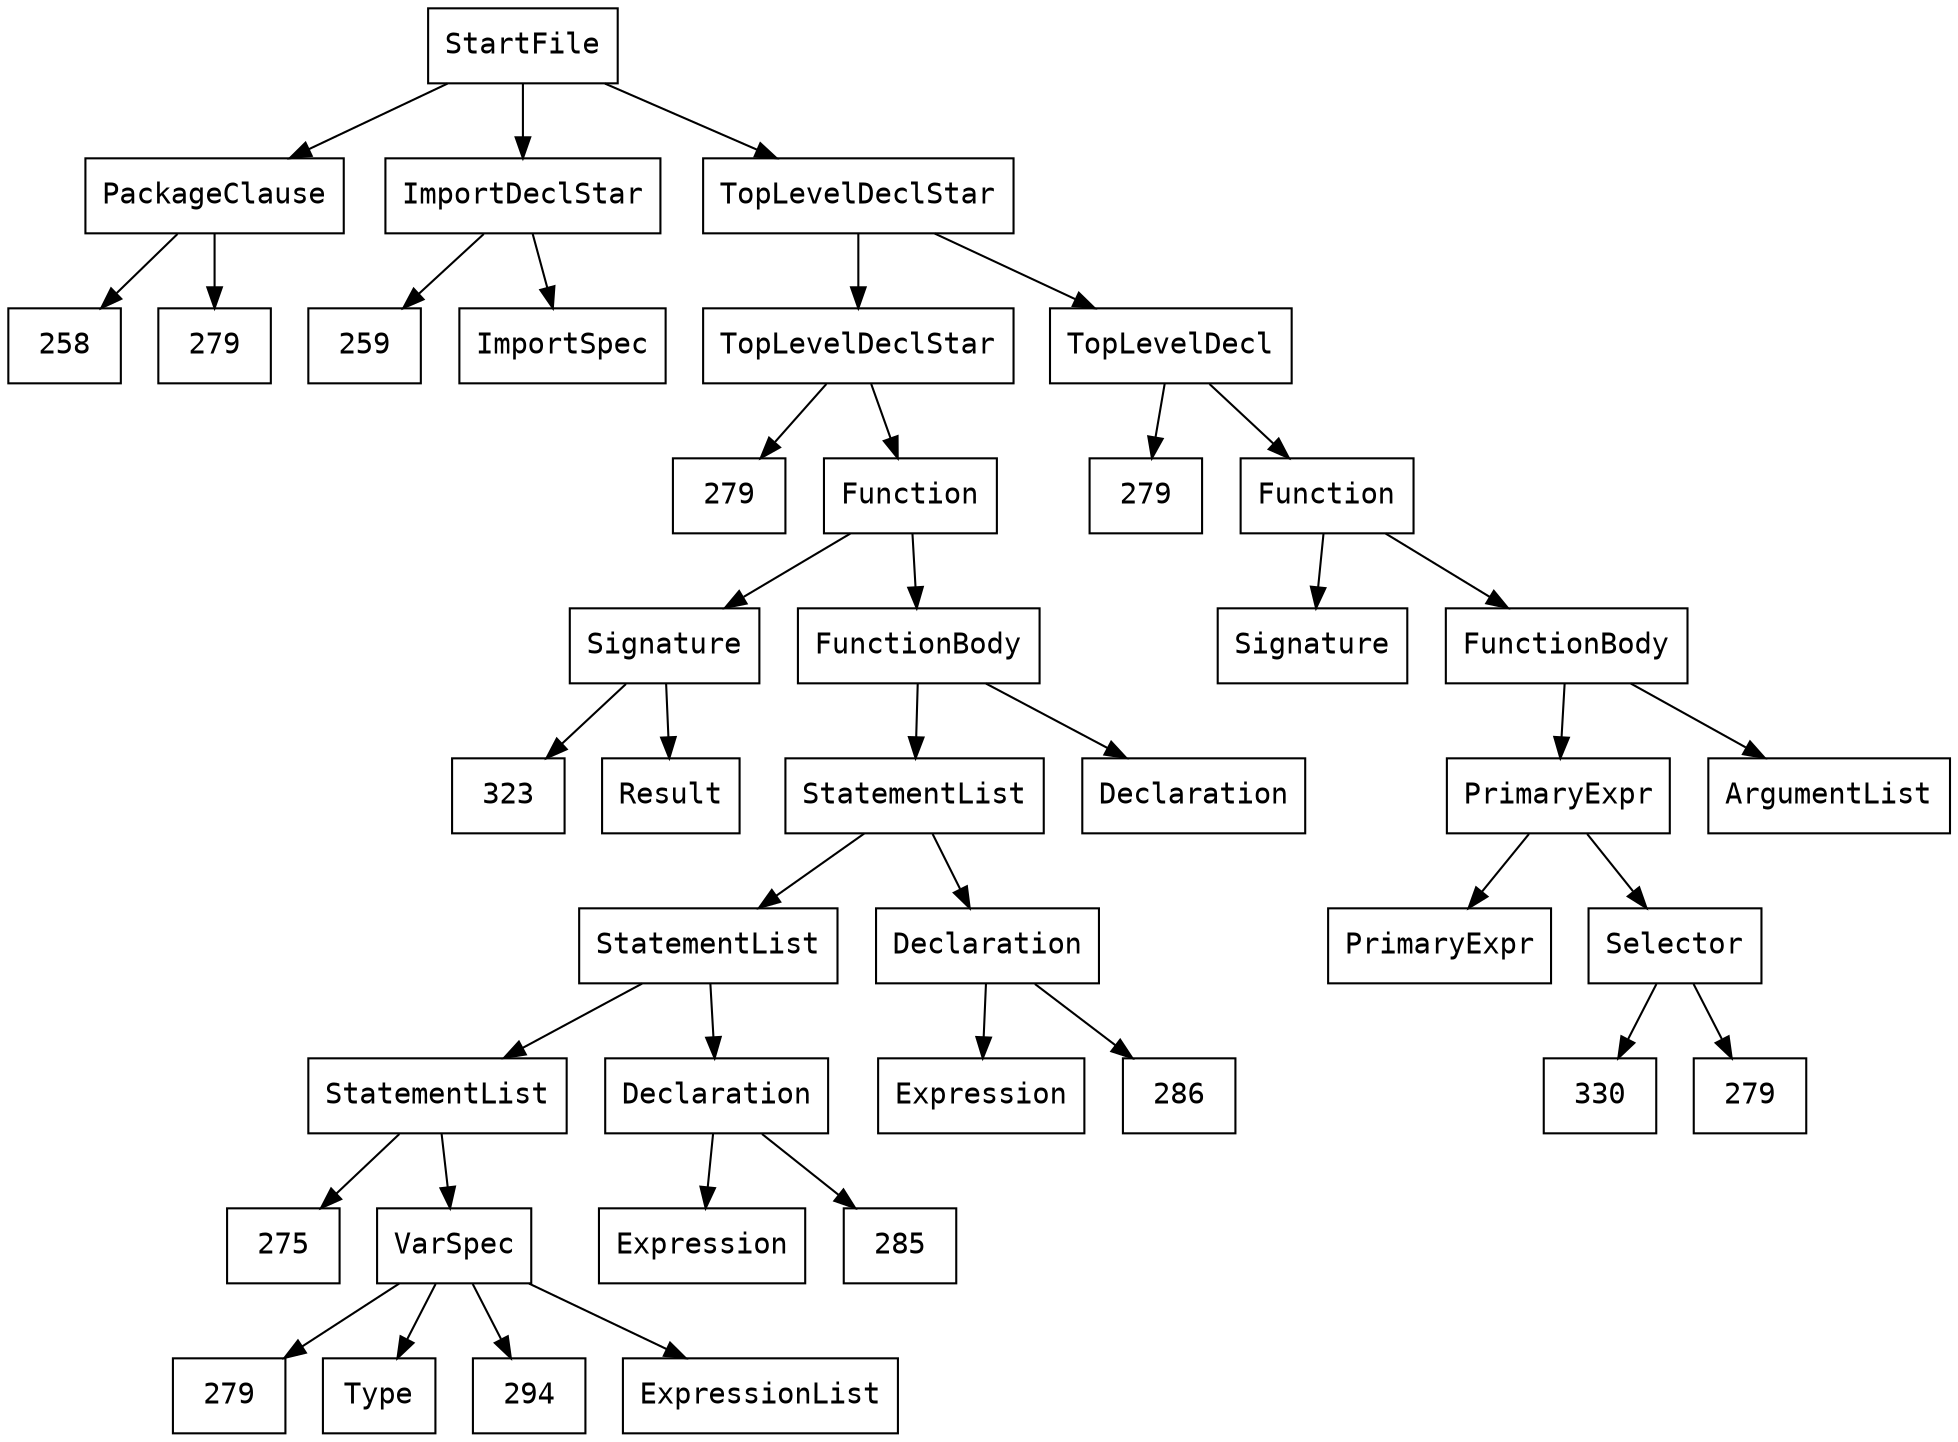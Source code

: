 digraph "src/parser.ypp"
 {
 node [fontname = courier, shape = box, colorscheme = paired6]
 edge [fontname = courier]
0 [label="StartFile"]
0->1
1 [label="PackageClause"]
1->2
2 [label="258"]
1->3
3 [label="279"]
0->4
4 [label="ImportDeclStar"]
4->5
5 [label="259"]
4->6
6 [label="ImportSpec"]
0->7
7 [label="TopLevelDeclStar"]
7->8
8 [label="TopLevelDeclStar"]
8->9
9 [label="279"]
8->10
10 [label="Function"]
10->11
11 [label="Signature"]
11->12
12 [label="323"]
11->13
13 [label="Result"]
10->14
14 [label="FunctionBody"]
14->15
15 [label="StatementList"]
15->16
16 [label="StatementList"]
16->17
17 [label="StatementList"]
17->18
18 [label="275"]
17->19
19 [label="VarSpec"]
19->20
20 [label="279"]
19->21
21 [label="Type"]
19->22
22 [label="294"]
19->23
23 [label="ExpressionList"]
16->24
24 [label="Declaration"]
24->25
25 [label="Expression"]
24->26
26 [label="285"]
15->27
27 [label="Declaration"]
27->28
28 [label="Expression"]
27->29
29 [label="286"]
14->30
30 [label="Declaration"]
7->31
31 [label="TopLevelDecl"]
31->32
32 [label="279"]
31->33
33 [label="Function"]
33->34
34 [label="Signature"]
33->35
35 [label="FunctionBody"]
35->36
36 [label="PrimaryExpr"]
36->37
37 [label="PrimaryExpr"]
36->38
38 [label="Selector"]
38->39
39 [label="330"]
38->40
40 [label="279"]
35->41
41 [label="ArgumentList"]
}
